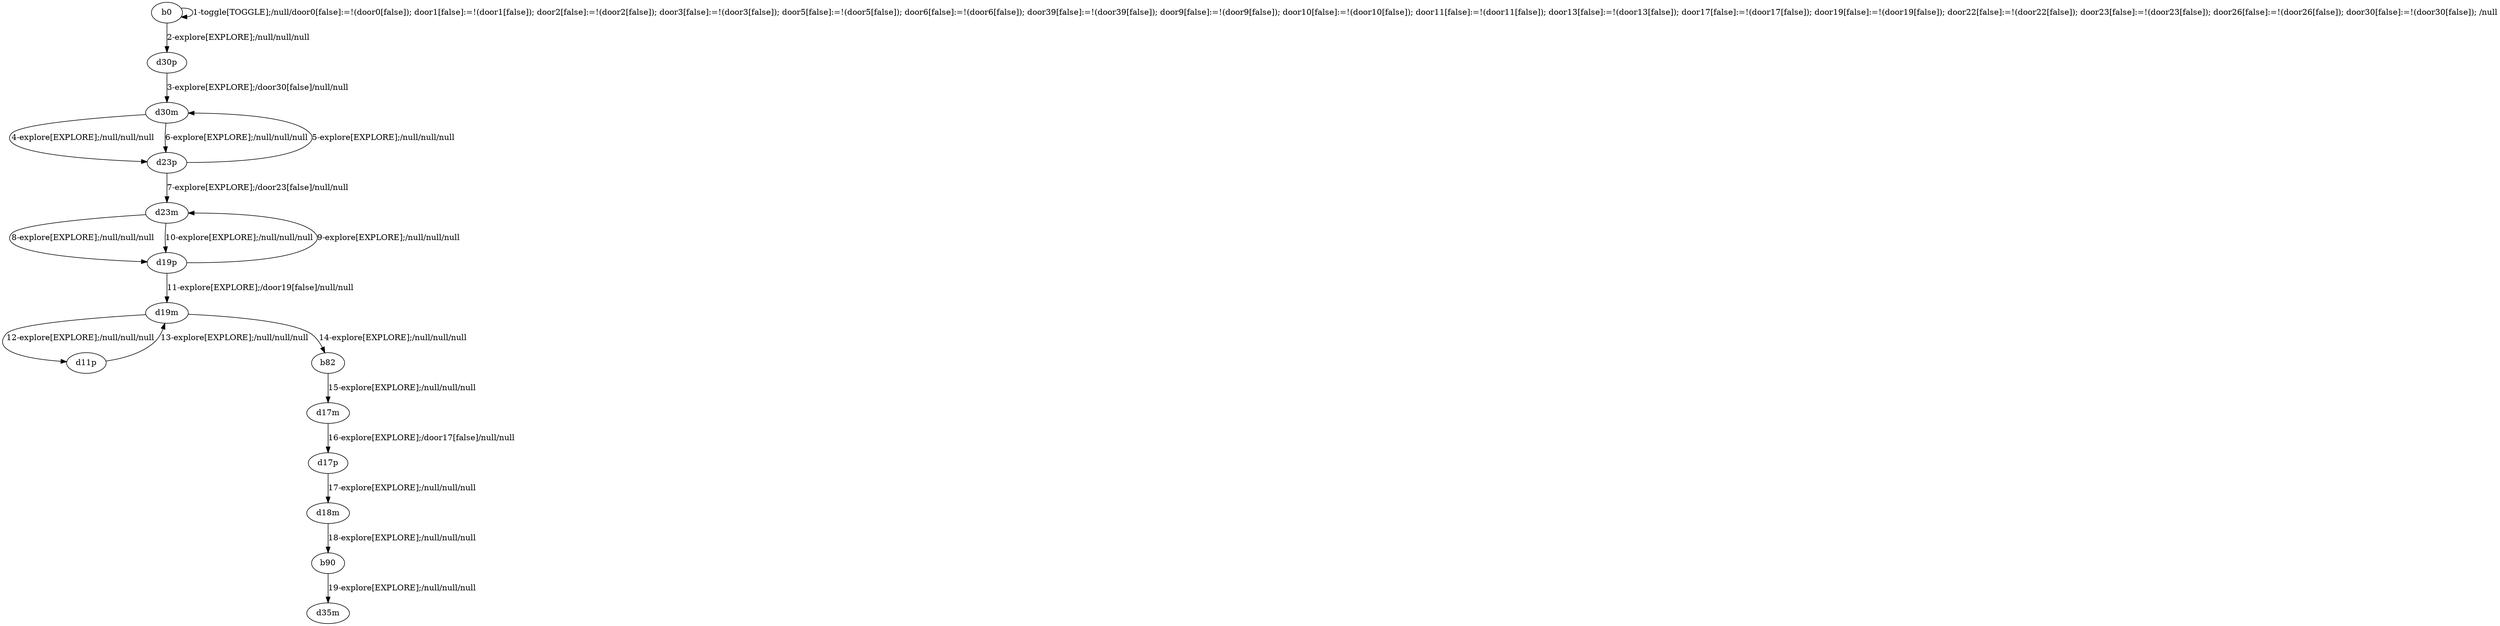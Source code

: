 # Total number of goals covered by this test: 1
# d19p --> d23m

digraph g {
"b0" -> "b0" [label = "1-toggle[TOGGLE];/null/door0[false]:=!(door0[false]); door1[false]:=!(door1[false]); door2[false]:=!(door2[false]); door3[false]:=!(door3[false]); door5[false]:=!(door5[false]); door6[false]:=!(door6[false]); door39[false]:=!(door39[false]); door9[false]:=!(door9[false]); door10[false]:=!(door10[false]); door11[false]:=!(door11[false]); door13[false]:=!(door13[false]); door17[false]:=!(door17[false]); door19[false]:=!(door19[false]); door22[false]:=!(door22[false]); door23[false]:=!(door23[false]); door26[false]:=!(door26[false]); door30[false]:=!(door30[false]); /null"];
"b0" -> "d30p" [label = "2-explore[EXPLORE];/null/null/null"];
"d30p" -> "d30m" [label = "3-explore[EXPLORE];/door30[false]/null/null"];
"d30m" -> "d23p" [label = "4-explore[EXPLORE];/null/null/null"];
"d23p" -> "d30m" [label = "5-explore[EXPLORE];/null/null/null"];
"d30m" -> "d23p" [label = "6-explore[EXPLORE];/null/null/null"];
"d23p" -> "d23m" [label = "7-explore[EXPLORE];/door23[false]/null/null"];
"d23m" -> "d19p" [label = "8-explore[EXPLORE];/null/null/null"];
"d19p" -> "d23m" [label = "9-explore[EXPLORE];/null/null/null"];
"d23m" -> "d19p" [label = "10-explore[EXPLORE];/null/null/null"];
"d19p" -> "d19m" [label = "11-explore[EXPLORE];/door19[false]/null/null"];
"d19m" -> "d11p" [label = "12-explore[EXPLORE];/null/null/null"];
"d11p" -> "d19m" [label = "13-explore[EXPLORE];/null/null/null"];
"d19m" -> "b82" [label = "14-explore[EXPLORE];/null/null/null"];
"b82" -> "d17m" [label = "15-explore[EXPLORE];/null/null/null"];
"d17m" -> "d17p" [label = "16-explore[EXPLORE];/door17[false]/null/null"];
"d17p" -> "d18m" [label = "17-explore[EXPLORE];/null/null/null"];
"d18m" -> "b90" [label = "18-explore[EXPLORE];/null/null/null"];
"b90" -> "d35m" [label = "19-explore[EXPLORE];/null/null/null"];
}